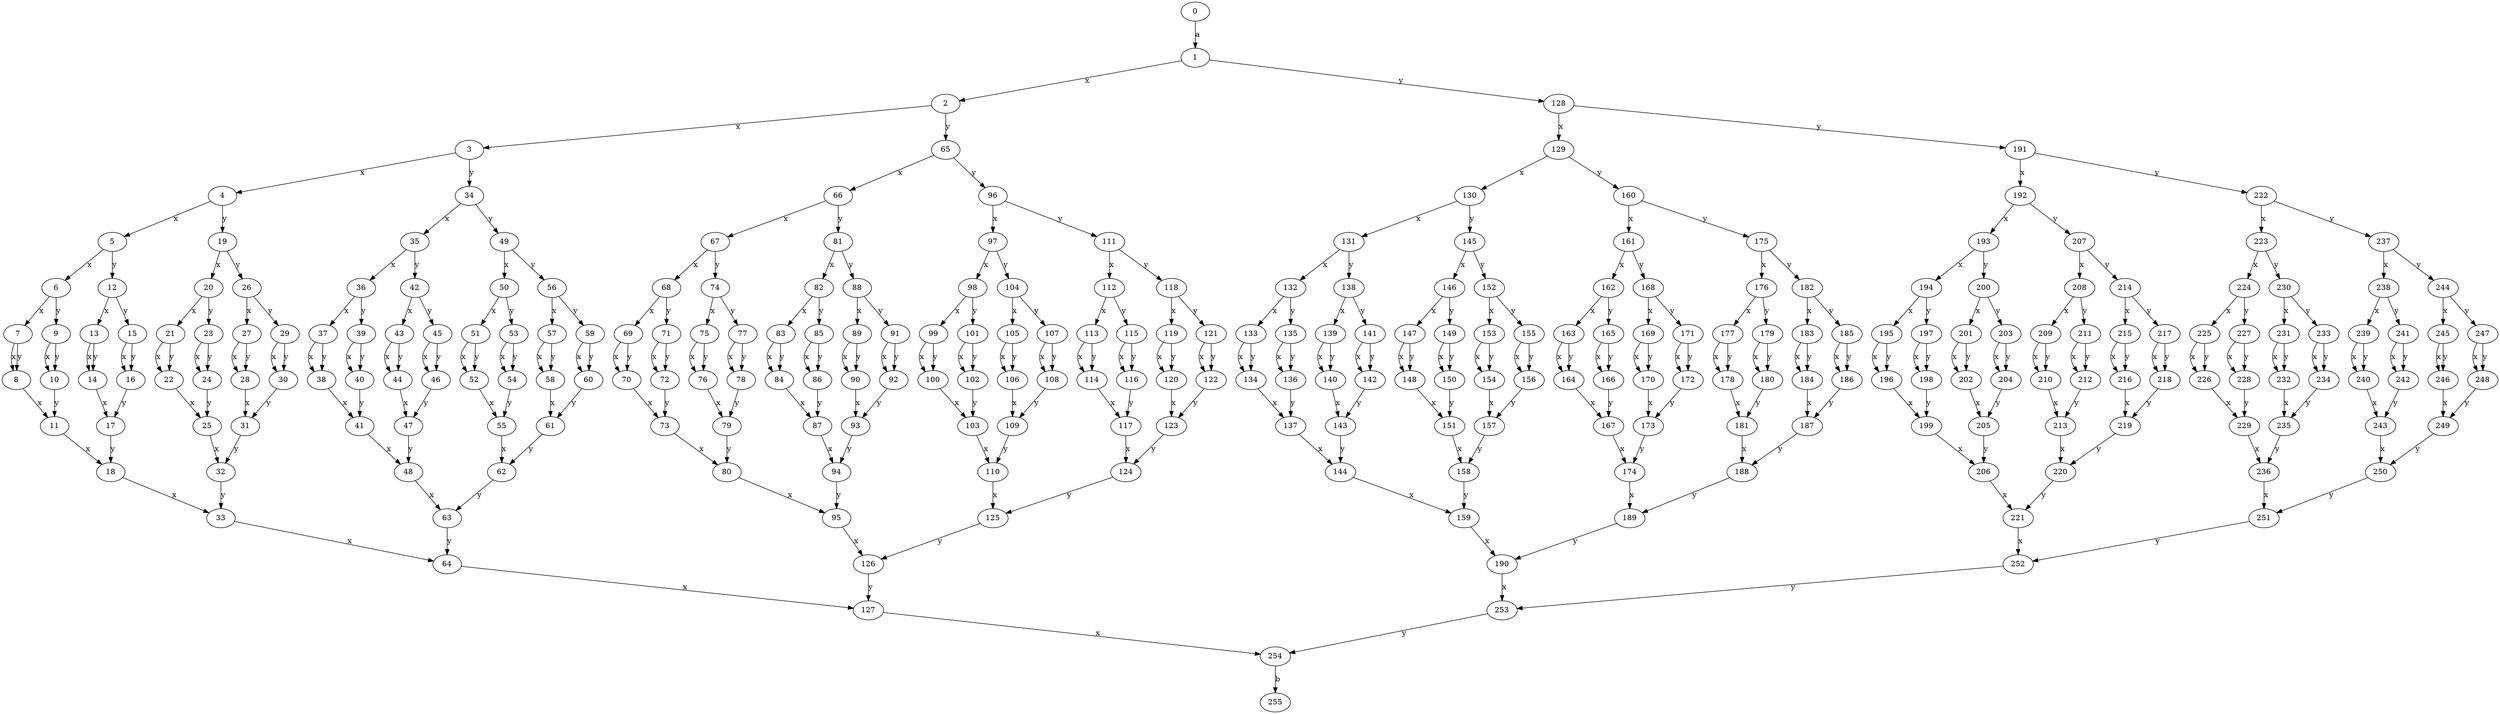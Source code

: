 digraph G {
0;1;2;3;4;5;6;7;8;9;10;11;12;13;14;15;16;17;18;19;20;21;22;23;24;25;26;27;28;29;30;31;32;33;34;35;36;37;38;39;40;41;42;43;44;45;46;47;48;49;50;51;52;53;54;55;56;57;58;59;60;61;62;63;64;65;66;67;68;69;70;71;72;73;74;75;76;77;78;79;80;81;82;83;84;85;86;87;88;89;90;91;92;93;94;95;96;97;98;99;100;101;102;103;104;105;106;107;108;109;110;111;112;113;114;115;116;117;118;119;120;121;122;123;124;125;126;127;128;129;130;131;132;133;134;135;136;137;138;139;140;141;142;143;144;145;146;147;148;149;150;151;152;153;154;155;156;157;158;159;160;161;162;163;164;165;166;167;168;169;170;171;172;173;174;175;176;177;178;179;180;181;182;183;184;185;186;187;188;189;190;191;192;193;194;195;196;197;198;199;200;201;202;203;204;205;206;207;208;209;210;211;212;213;214;215;216;217;218;219;220;221;222;223;224;225;226;227;228;229;230;231;232;233;234;235;236;237;238;239;240;241;242;243;244;245;246;247;248;249;250;251;252;253;254;255;
0 -> 1 [label="a"];
1 -> 2 [label="x"];
1 -> 128 [label="y"];
127 -> 254 [label="x"];
253 -> 254 [label="y"];
2 -> 3 [label="x"];
2 -> 65 [label="y"];
64 -> 127 [label="x"];
126 -> 127 [label="y"];
3 -> 4 [label="x"];
3 -> 34 [label="y"];
33 -> 64 [label="x"];
63 -> 64 [label="y"];
4 -> 5 [label="x"];
4 -> 19 [label="y"];
18 -> 33 [label="x"];
32 -> 33 [label="y"];
5 -> 6 [label="x"];
5 -> 12 [label="y"];
11 -> 18 [label="x"];
17 -> 18 [label="y"];
6 -> 7 [label="x"];
6 -> 9 [label="y"];
8 -> 11 [label="x"];
10 -> 11 [label="y"];
7 -> 8 [label="x"];
7 -> 8 [label="y"];
9 -> 10 [label="x"];
9 -> 10 [label="y"];
12 -> 13 [label="x"];
12 -> 15 [label="y"];
14 -> 17 [label="x"];
16 -> 17 [label="y"];
13 -> 14 [label="x"];
13 -> 14 [label="y"];
15 -> 16 [label="x"];
15 -> 16 [label="y"];
19 -> 20 [label="x"];
19 -> 26 [label="y"];
25 -> 32 [label="x"];
31 -> 32 [label="y"];
20 -> 21 [label="x"];
20 -> 23 [label="y"];
22 -> 25 [label="x"];
24 -> 25 [label="y"];
21 -> 22 [label="x"];
21 -> 22 [label="y"];
23 -> 24 [label="x"];
23 -> 24 [label="y"];
26 -> 27 [label="x"];
26 -> 29 [label="y"];
28 -> 31 [label="x"];
30 -> 31 [label="y"];
27 -> 28 [label="x"];
27 -> 28 [label="y"];
29 -> 30 [label="x"];
29 -> 30 [label="y"];
34 -> 35 [label="x"];
34 -> 49 [label="y"];
48 -> 63 [label="x"];
62 -> 63 [label="y"];
35 -> 36 [label="x"];
35 -> 42 [label="y"];
41 -> 48 [label="x"];
47 -> 48 [label="y"];
36 -> 37 [label="x"];
36 -> 39 [label="y"];
38 -> 41 [label="x"];
40 -> 41 [label="y"];
37 -> 38 [label="x"];
37 -> 38 [label="y"];
39 -> 40 [label="x"];
39 -> 40 [label="y"];
42 -> 43 [label="x"];
42 -> 45 [label="y"];
44 -> 47 [label="x"];
46 -> 47 [label="y"];
43 -> 44 [label="x"];
43 -> 44 [label="y"];
45 -> 46 [label="x"];
45 -> 46 [label="y"];
49 -> 50 [label="x"];
49 -> 56 [label="y"];
55 -> 62 [label="x"];
61 -> 62 [label="y"];
50 -> 51 [label="x"];
50 -> 53 [label="y"];
52 -> 55 [label="x"];
54 -> 55 [label="y"];
51 -> 52 [label="x"];
51 -> 52 [label="y"];
53 -> 54 [label="x"];
53 -> 54 [label="y"];
56 -> 57 [label="x"];
56 -> 59 [label="y"];
58 -> 61 [label="x"];
60 -> 61 [label="y"];
57 -> 58 [label="x"];
57 -> 58 [label="y"];
59 -> 60 [label="x"];
59 -> 60 [label="y"];
65 -> 66 [label="x"];
65 -> 96 [label="y"];
95 -> 126 [label="x"];
125 -> 126 [label="y"];
66 -> 67 [label="x"];
66 -> 81 [label="y"];
80 -> 95 [label="x"];
94 -> 95 [label="y"];
67 -> 68 [label="x"];
67 -> 74 [label="y"];
73 -> 80 [label="x"];
79 -> 80 [label="y"];
68 -> 69 [label="x"];
68 -> 71 [label="y"];
70 -> 73 [label="x"];
72 -> 73 [label="y"];
69 -> 70 [label="x"];
69 -> 70 [label="y"];
71 -> 72 [label="x"];
71 -> 72 [label="y"];
74 -> 75 [label="x"];
74 -> 77 [label="y"];
76 -> 79 [label="x"];
78 -> 79 [label="y"];
75 -> 76 [label="x"];
75 -> 76 [label="y"];
77 -> 78 [label="x"];
77 -> 78 [label="y"];
81 -> 82 [label="x"];
81 -> 88 [label="y"];
87 -> 94 [label="x"];
93 -> 94 [label="y"];
82 -> 83 [label="x"];
82 -> 85 [label="y"];
84 -> 87 [label="x"];
86 -> 87 [label="y"];
83 -> 84 [label="x"];
83 -> 84 [label="y"];
85 -> 86 [label="x"];
85 -> 86 [label="y"];
88 -> 89 [label="x"];
88 -> 91 [label="y"];
90 -> 93 [label="x"];
92 -> 93 [label="y"];
89 -> 90 [label="x"];
89 -> 90 [label="y"];
91 -> 92 [label="x"];
91 -> 92 [label="y"];
96 -> 97 [label="x"];
96 -> 111 [label="y"];
110 -> 125 [label="x"];
124 -> 125 [label="y"];
97 -> 98 [label="x"];
97 -> 104 [label="y"];
103 -> 110 [label="x"];
109 -> 110 [label="y"];
98 -> 99 [label="x"];
98 -> 101 [label="y"];
100 -> 103 [label="x"];
102 -> 103 [label="y"];
99 -> 100 [label="x"];
99 -> 100 [label="y"];
101 -> 102 [label="x"];
101 -> 102 [label="y"];
104 -> 105 [label="x"];
104 -> 107 [label="y"];
106 -> 109 [label="x"];
108 -> 109 [label="y"];
105 -> 106 [label="x"];
105 -> 106 [label="y"];
107 -> 108 [label="x"];
107 -> 108 [label="y"];
111 -> 112 [label="x"];
111 -> 118 [label="y"];
117 -> 124 [label="x"];
123 -> 124 [label="y"];
112 -> 113 [label="x"];
112 -> 115 [label="y"];
114 -> 117 [label="x"];
116 -> 117 [label="y"];
113 -> 114 [label="x"];
113 -> 114 [label="y"];
115 -> 116 [label="x"];
115 -> 116 [label="y"];
118 -> 119 [label="x"];
118 -> 121 [label="y"];
120 -> 123 [label="x"];
122 -> 123 [label="y"];
119 -> 120 [label="x"];
119 -> 120 [label="y"];
121 -> 122 [label="x"];
121 -> 122 [label="y"];
128 -> 129 [label="x"];
128 -> 191 [label="y"];
190 -> 253 [label="x"];
252 -> 253 [label="y"];
129 -> 130 [label="x"];
129 -> 160 [label="y"];
159 -> 190 [label="x"];
189 -> 190 [label="y"];
130 -> 131 [label="x"];
130 -> 145 [label="y"];
144 -> 159 [label="x"];
158 -> 159 [label="y"];
131 -> 132 [label="x"];
131 -> 138 [label="y"];
137 -> 144 [label="x"];
143 -> 144 [label="y"];
132 -> 133 [label="x"];
132 -> 135 [label="y"];
134 -> 137 [label="x"];
136 -> 137 [label="y"];
133 -> 134 [label="x"];
133 -> 134 [label="y"];
135 -> 136 [label="x"];
135 -> 136 [label="y"];
138 -> 139 [label="x"];
138 -> 141 [label="y"];
140 -> 143 [label="x"];
142 -> 143 [label="y"];
139 -> 140 [label="x"];
139 -> 140 [label="y"];
141 -> 142 [label="x"];
141 -> 142 [label="y"];
145 -> 146 [label="x"];
145 -> 152 [label="y"];
151 -> 158 [label="x"];
157 -> 158 [label="y"];
146 -> 147 [label="x"];
146 -> 149 [label="y"];
148 -> 151 [label="x"];
150 -> 151 [label="y"];
147 -> 148 [label="x"];
147 -> 148 [label="y"];
149 -> 150 [label="x"];
149 -> 150 [label="y"];
152 -> 153 [label="x"];
152 -> 155 [label="y"];
154 -> 157 [label="x"];
156 -> 157 [label="y"];
153 -> 154 [label="x"];
153 -> 154 [label="y"];
155 -> 156 [label="x"];
155 -> 156 [label="y"];
160 -> 161 [label="x"];
160 -> 175 [label="y"];
174 -> 189 [label="x"];
188 -> 189 [label="y"];
161 -> 162 [label="x"];
161 -> 168 [label="y"];
167 -> 174 [label="x"];
173 -> 174 [label="y"];
162 -> 163 [label="x"];
162 -> 165 [label="y"];
164 -> 167 [label="x"];
166 -> 167 [label="y"];
163 -> 164 [label="x"];
163 -> 164 [label="y"];
165 -> 166 [label="x"];
165 -> 166 [label="y"];
168 -> 169 [label="x"];
168 -> 171 [label="y"];
170 -> 173 [label="x"];
172 -> 173 [label="y"];
169 -> 170 [label="x"];
169 -> 170 [label="y"];
171 -> 172 [label="x"];
171 -> 172 [label="y"];
175 -> 176 [label="x"];
175 -> 182 [label="y"];
181 -> 188 [label="x"];
187 -> 188 [label="y"];
176 -> 177 [label="x"];
176 -> 179 [label="y"];
178 -> 181 [label="x"];
180 -> 181 [label="y"];
177 -> 178 [label="x"];
177 -> 178 [label="y"];
179 -> 180 [label="x"];
179 -> 180 [label="y"];
182 -> 183 [label="x"];
182 -> 185 [label="y"];
184 -> 187 [label="x"];
186 -> 187 [label="y"];
183 -> 184 [label="x"];
183 -> 184 [label="y"];
185 -> 186 [label="x"];
185 -> 186 [label="y"];
191 -> 192 [label="x"];
191 -> 222 [label="y"];
221 -> 252 [label="x"];
251 -> 252 [label="y"];
192 -> 193 [label="x"];
192 -> 207 [label="y"];
206 -> 221 [label="x"];
220 -> 221 [label="y"];
193 -> 194 [label="x"];
193 -> 200 [label="y"];
199 -> 206 [label="x"];
205 -> 206 [label="y"];
194 -> 195 [label="x"];
194 -> 197 [label="y"];
196 -> 199 [label="x"];
198 -> 199 [label="y"];
195 -> 196 [label="x"];
195 -> 196 [label="y"];
197 -> 198 [label="x"];
197 -> 198 [label="y"];
200 -> 201 [label="x"];
200 -> 203 [label="y"];
202 -> 205 [label="x"];
204 -> 205 [label="y"];
201 -> 202 [label="x"];
201 -> 202 [label="y"];
203 -> 204 [label="x"];
203 -> 204 [label="y"];
207 -> 208 [label="x"];
207 -> 214 [label="y"];
213 -> 220 [label="x"];
219 -> 220 [label="y"];
208 -> 209 [label="x"];
208 -> 211 [label="y"];
210 -> 213 [label="x"];
212 -> 213 [label="y"];
209 -> 210 [label="x"];
209 -> 210 [label="y"];
211 -> 212 [label="x"];
211 -> 212 [label="y"];
214 -> 215 [label="x"];
214 -> 217 [label="y"];
216 -> 219 [label="x"];
218 -> 219 [label="y"];
215 -> 216 [label="x"];
215 -> 216 [label="y"];
217 -> 218 [label="x"];
217 -> 218 [label="y"];
222 -> 223 [label="x"];
222 -> 237 [label="y"];
236 -> 251 [label="x"];
250 -> 251 [label="y"];
223 -> 224 [label="x"];
223 -> 230 [label="y"];
229 -> 236 [label="x"];
235 -> 236 [label="y"];
224 -> 225 [label="x"];
224 -> 227 [label="y"];
226 -> 229 [label="x"];
228 -> 229 [label="y"];
225 -> 226 [label="x"];
225 -> 226 [label="y"];
227 -> 228 [label="x"];
227 -> 228 [label="y"];
230 -> 231 [label="x"];
230 -> 233 [label="y"];
232 -> 235 [label="x"];
234 -> 235 [label="y"];
231 -> 232 [label="x"];
231 -> 232 [label="y"];
233 -> 234 [label="x"];
233 -> 234 [label="y"];
237 -> 238 [label="x"];
237 -> 244 [label="y"];
243 -> 250 [label="x"];
249 -> 250 [label="y"];
238 -> 239 [label="x"];
238 -> 241 [label="y"];
240 -> 243 [label="x"];
242 -> 243 [label="y"];
239 -> 240 [label="x"];
239 -> 240 [label="y"];
241 -> 242 [label="x"];
241 -> 242 [label="y"];
244 -> 245 [label="x"];
244 -> 247 [label="y"];
246 -> 249 [label="x"];
248 -> 249 [label="y"];
245 -> 246 [label="x"];
245 -> 246 [label="y"];
247 -> 248 [label="x"];
247 -> 248 [label="y"];
254 -> 255 [label="b"];
}